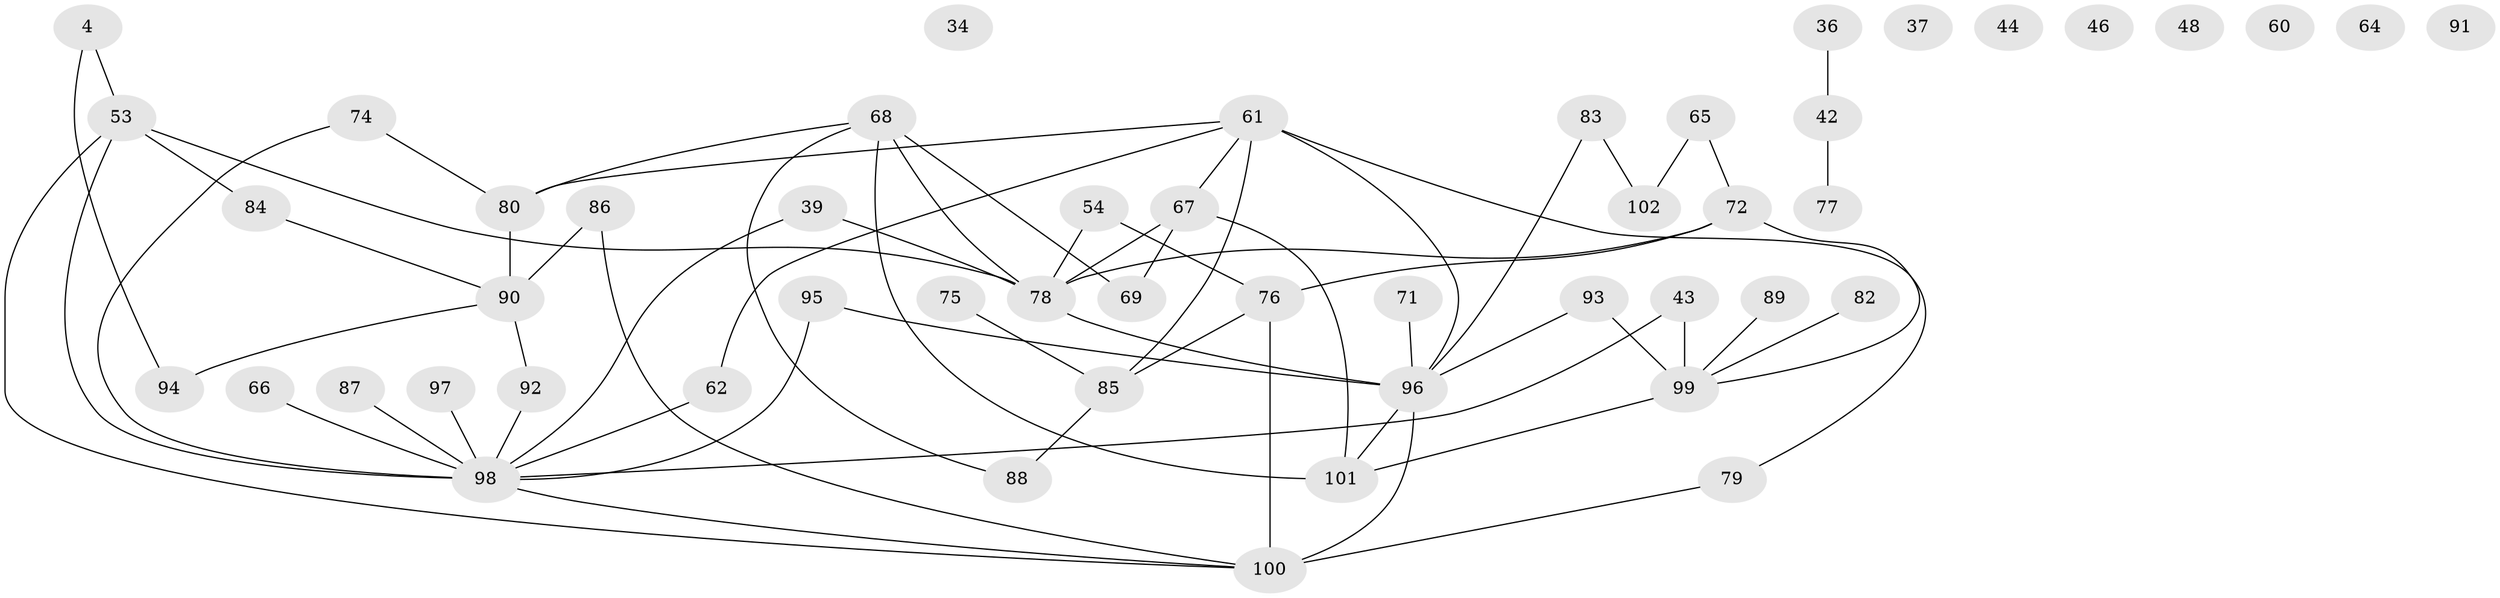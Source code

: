 // original degree distribution, {4: 0.11764705882352941, 3: 0.18627450980392157, 1: 0.20588235294117646, 5: 0.13725490196078433, 2: 0.28431372549019607, 0: 0.06862745098039216}
// Generated by graph-tools (version 1.1) at 2025/39/03/09/25 04:39:18]
// undirected, 51 vertices, 65 edges
graph export_dot {
graph [start="1"]
  node [color=gray90,style=filled];
  4;
  34;
  36;
  37 [super="+13"];
  39 [super="+38"];
  42;
  43;
  44;
  46;
  48;
  53 [super="+49"];
  54;
  60;
  61 [super="+10+26"];
  62;
  64;
  65;
  66;
  67 [super="+15"];
  68 [super="+33+11"];
  69 [super="+57"];
  71;
  72 [super="+55+32"];
  74 [super="+47"];
  75;
  76 [super="+25"];
  77;
  78 [super="+73"];
  79 [super="+50"];
  80 [super="+12+18+5+28+35"];
  82;
  83;
  84;
  85 [super="+30+31"];
  86 [super="+81"];
  87 [super="+63"];
  88;
  89;
  90 [super="+19"];
  91;
  92;
  93;
  94 [super="+41"];
  95;
  96 [super="+45+52+56+70"];
  97;
  98 [super="+9+8+40"];
  99 [super="+17"];
  100 [super="+22+24"];
  101 [super="+59+29"];
  102;
  4 -- 53 [weight=2];
  4 -- 94 [weight=2];
  36 -- 42;
  39 -- 98;
  39 -- 78;
  42 -- 77;
  43 -- 98 [weight=2];
  43 -- 99 [weight=2];
  53 -- 84;
  53 -- 98 [weight=2];
  53 -- 100;
  53 -- 78 [weight=2];
  54 -- 76;
  54 -- 78;
  61 -- 62;
  61 -- 67;
  61 -- 80;
  61 -- 79;
  61 -- 85;
  61 -- 96 [weight=2];
  62 -- 98;
  65 -- 72;
  65 -- 102;
  66 -- 98;
  67 -- 69;
  67 -- 78;
  67 -- 101;
  68 -- 69;
  68 -- 80;
  68 -- 88;
  68 -- 78;
  68 -- 101;
  71 -- 96;
  72 -- 76;
  72 -- 99;
  72 -- 78;
  74 -- 80;
  74 -- 98;
  75 -- 85;
  76 -- 100 [weight=2];
  76 -- 85;
  78 -- 96;
  79 -- 100;
  80 -- 90;
  82 -- 99;
  83 -- 102;
  83 -- 96;
  84 -- 90;
  85 -- 88;
  86 -- 90;
  86 -- 100;
  87 -- 98 [weight=2];
  89 -- 99;
  90 -- 92;
  90 -- 94;
  92 -- 98;
  93 -- 99;
  93 -- 96;
  95 -- 96;
  95 -- 98;
  96 -- 100 [weight=2];
  96 -- 101;
  97 -- 98;
  98 -- 100;
  99 -- 101 [weight=2];
}
